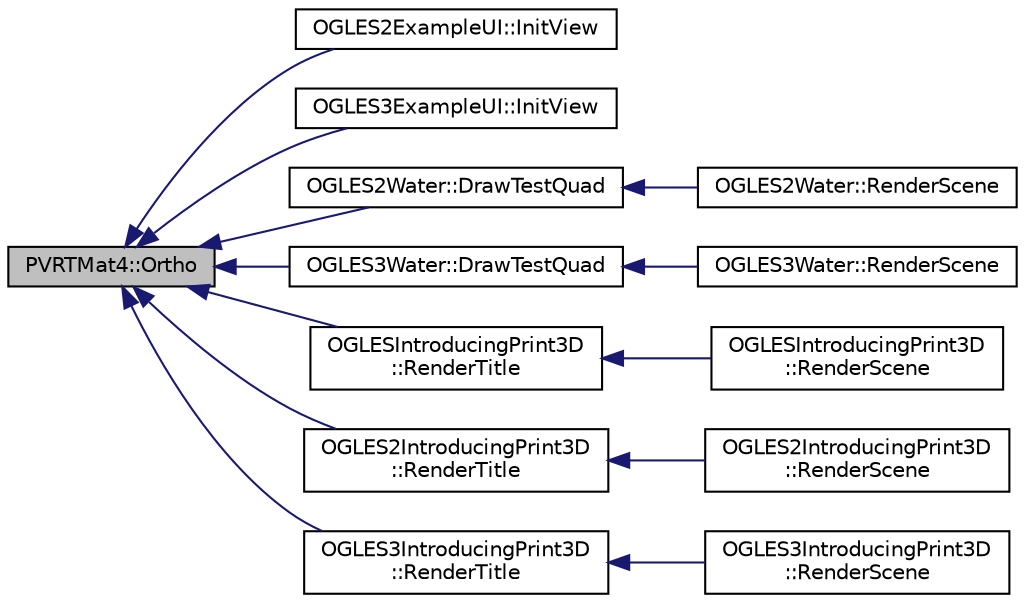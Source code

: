 digraph "PVRTMat4::Ortho"
{
  edge [fontname="Helvetica",fontsize="10",labelfontname="Helvetica",labelfontsize="10"];
  node [fontname="Helvetica",fontsize="10",shape=record];
  rankdir="LR";
  Node1 [label="PVRTMat4::Ortho",height=0.2,width=0.4,color="black", fillcolor="grey75", style="filled", fontcolor="black"];
  Node1 -> Node2 [dir="back",color="midnightblue",fontsize="10",style="solid"];
  Node2 [label="OGLES2ExampleUI::InitView",height=0.2,width=0.4,color="black", fillcolor="white", style="filled",URL="$class_o_g_l_e_s2_example_u_i.html#a1bf3bf10e175c5d2ea708aad107c16ba"];
  Node1 -> Node3 [dir="back",color="midnightblue",fontsize="10",style="solid"];
  Node3 [label="OGLES3ExampleUI::InitView",height=0.2,width=0.4,color="black", fillcolor="white", style="filled",URL="$class_o_g_l_e_s3_example_u_i.html#aae6011cd7f1fef7fa50f0a0c91a7c361"];
  Node1 -> Node4 [dir="back",color="midnightblue",fontsize="10",style="solid"];
  Node4 [label="OGLES2Water::DrawTestQuad",height=0.2,width=0.4,color="black", fillcolor="white", style="filled",URL="$class_o_g_l_e_s2_water.html#a47728ce69a24a977bb7b732af11c667a"];
  Node4 -> Node5 [dir="back",color="midnightblue",fontsize="10",style="solid"];
  Node5 [label="OGLES2Water::RenderScene",height=0.2,width=0.4,color="black", fillcolor="white", style="filled",URL="$class_o_g_l_e_s2_water.html#a43aedbce04a12af28c9dce20c4acfe40"];
  Node1 -> Node6 [dir="back",color="midnightblue",fontsize="10",style="solid"];
  Node6 [label="OGLES3Water::DrawTestQuad",height=0.2,width=0.4,color="black", fillcolor="white", style="filled",URL="$class_o_g_l_e_s3_water.html#a963498ac55cf538354da9751287a4d1e"];
  Node6 -> Node7 [dir="back",color="midnightblue",fontsize="10",style="solid"];
  Node7 [label="OGLES3Water::RenderScene",height=0.2,width=0.4,color="black", fillcolor="white", style="filled",URL="$class_o_g_l_e_s3_water.html#aeab9e7a6214b0b72691879ad5d5584ad"];
  Node1 -> Node8 [dir="back",color="midnightblue",fontsize="10",style="solid"];
  Node8 [label="OGLESIntroducingPrint3D\l::RenderTitle",height=0.2,width=0.4,color="black", fillcolor="white", style="filled",URL="$class_o_g_l_e_s_introducing_print3_d.html#aa906f31a55ab5482703011bee554d843"];
  Node8 -> Node9 [dir="back",color="midnightblue",fontsize="10",style="solid"];
  Node9 [label="OGLESIntroducingPrint3D\l::RenderScene",height=0.2,width=0.4,color="black", fillcolor="white", style="filled",URL="$class_o_g_l_e_s_introducing_print3_d.html#a4b9d708b27fbb073f8b96d9ee1ed5a02"];
  Node1 -> Node10 [dir="back",color="midnightblue",fontsize="10",style="solid"];
  Node10 [label="OGLES2IntroducingPrint3D\l::RenderTitle",height=0.2,width=0.4,color="black", fillcolor="white", style="filled",URL="$class_o_g_l_e_s2_introducing_print3_d.html#ace817b33b9733946d8294c7974ccbfe0"];
  Node10 -> Node11 [dir="back",color="midnightblue",fontsize="10",style="solid"];
  Node11 [label="OGLES2IntroducingPrint3D\l::RenderScene",height=0.2,width=0.4,color="black", fillcolor="white", style="filled",URL="$class_o_g_l_e_s2_introducing_print3_d.html#ad5d79717c1e16789c24d0ac5d19e1649"];
  Node1 -> Node12 [dir="back",color="midnightblue",fontsize="10",style="solid"];
  Node12 [label="OGLES3IntroducingPrint3D\l::RenderTitle",height=0.2,width=0.4,color="black", fillcolor="white", style="filled",URL="$class_o_g_l_e_s3_introducing_print3_d.html#a0e04f8d21d0f35b4e36b2f096a87d3fa"];
  Node12 -> Node13 [dir="back",color="midnightblue",fontsize="10",style="solid"];
  Node13 [label="OGLES3IntroducingPrint3D\l::RenderScene",height=0.2,width=0.4,color="black", fillcolor="white", style="filled",URL="$class_o_g_l_e_s3_introducing_print3_d.html#af15a145b22637aa212ebe5ff1f5817d8"];
}
